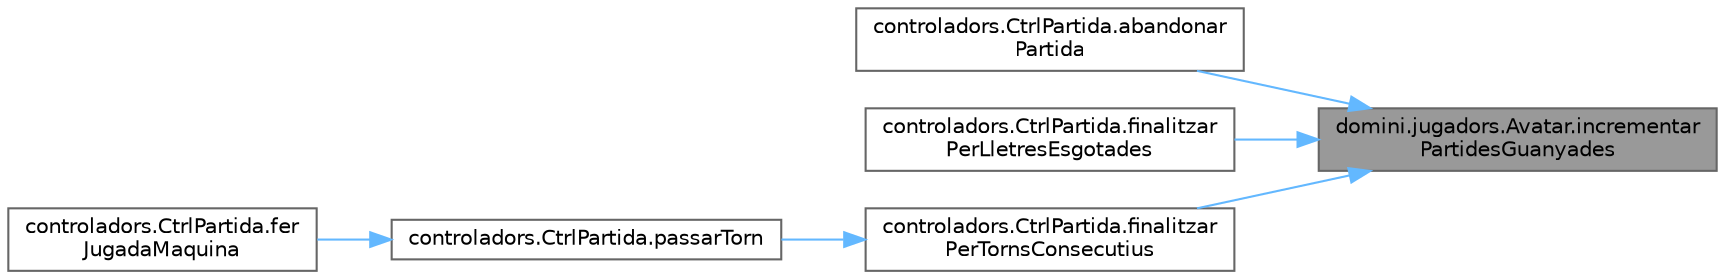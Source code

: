 digraph "domini.jugadors.Avatar.incrementarPartidesGuanyades"
{
 // INTERACTIVE_SVG=YES
 // LATEX_PDF_SIZE
  bgcolor="transparent";
  edge [fontname=Helvetica,fontsize=10,labelfontname=Helvetica,labelfontsize=10];
  node [fontname=Helvetica,fontsize=10,shape=box,height=0.2,width=0.4];
  rankdir="RL";
  Node1 [id="Node000001",label="domini.jugadors.Avatar.incrementar\lPartidesGuanyades",height=0.2,width=0.4,color="gray40", fillcolor="grey60", style="filled", fontcolor="black",tooltip="Incrementa el nombre total de partides guanyades."];
  Node1 -> Node2 [id="edge1_Node000001_Node000002",dir="back",color="steelblue1",style="solid",tooltip=" "];
  Node2 [id="Node000002",label="controladors.CtrlPartida.abandonar\lPartida",height=0.2,width=0.4,color="grey40", fillcolor="white", style="filled",URL="$classcontroladors_1_1_ctrl_partida.html#a15489fe587b7fe577bd1c4be09c58e6e",tooltip="El jugador actual abandona la partida."];
  Node1 -> Node3 [id="edge2_Node000001_Node000003",dir="back",color="steelblue1",style="solid",tooltip=" "];
  Node3 [id="Node000003",label="controladors.CtrlPartida.finalitzar\lPerLletresEsgotades",height=0.2,width=0.4,color="grey40", fillcolor="white", style="filled",URL="$classcontroladors_1_1_ctrl_partida.html#a7478be76eed4811d7b93e3d8865b8622",tooltip="Finalitza la partida si les fitxes s'han esgotat."];
  Node1 -> Node4 [id="edge3_Node000001_Node000004",dir="back",color="steelblue1",style="solid",tooltip=" "];
  Node4 [id="Node000004",label="controladors.CtrlPartida.finalitzar\lPerTornsConsecutius",height=0.2,width=0.4,color="grey40", fillcolor="white", style="filled",URL="$classcontroladors_1_1_ctrl_partida.html#a98e85139630d752ac3e94d8a540aba0c",tooltip="Finalitza la partida si s'han passat torns consecutius sense acció."];
  Node4 -> Node5 [id="edge4_Node000004_Node000005",dir="back",color="steelblue1",style="solid",tooltip=" "];
  Node5 [id="Node000005",label="controladors.CtrlPartida.passarTorn",height=0.2,width=0.4,color="grey40", fillcolor="white", style="filled",URL="$classcontroladors_1_1_ctrl_partida.html#a2c8fdc3b9f3ee33aae30bd0e0d1f09b7",tooltip="Passa el torn al següent jugador."];
  Node5 -> Node6 [id="edge5_Node000005_Node000006",dir="back",color="steelblue1",style="solid",tooltip=" "];
  Node6 [id="Node000006",label="controladors.CtrlPartida.fer\lJugadaMaquina",height=0.2,width=0.4,color="grey40", fillcolor="white", style="filled",URL="$classcontroladors_1_1_ctrl_partida.html#afa4340f6a2cb198455d536ccaf87717b",tooltip="Gestiona el desenvolupament de la jugada de la màquina."];
}
